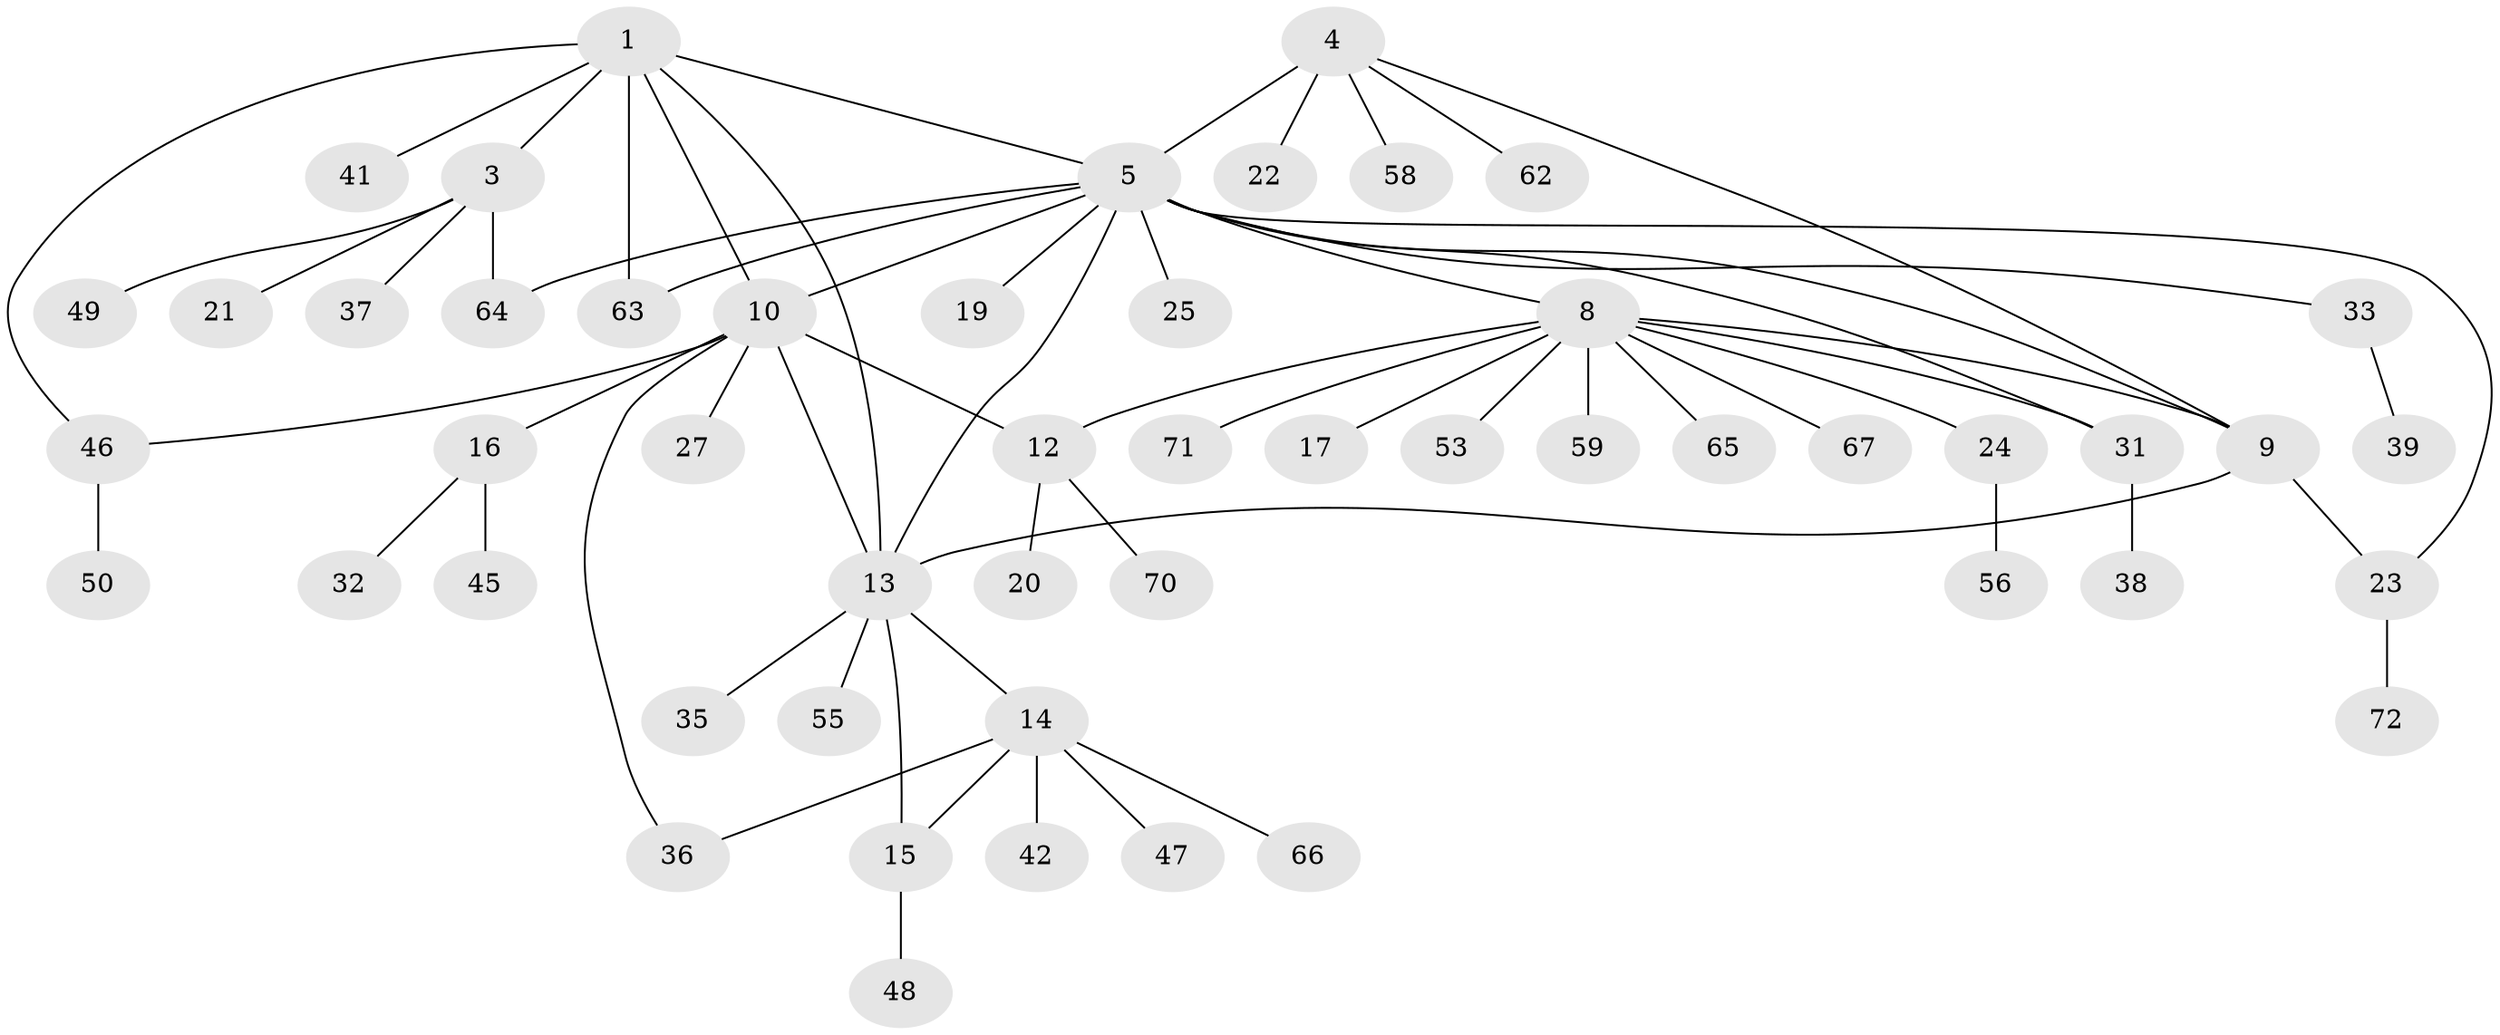 // Generated by graph-tools (version 1.1) at 2025/24/03/03/25 07:24:12]
// undirected, 51 vertices, 64 edges
graph export_dot {
graph [start="1"]
  node [color=gray90,style=filled];
  1 [super="+2"];
  3 [super="+28"];
  4 [super="+6"];
  5 [super="+7"];
  8 [super="+61"];
  9 [super="+43"];
  10 [super="+11"];
  12 [super="+18"];
  13 [super="+26"];
  14 [super="+30"];
  15 [super="+29"];
  16 [super="+34"];
  17;
  19;
  20 [super="+69"];
  21 [super="+54"];
  22;
  23 [super="+40"];
  24;
  25;
  27 [super="+51"];
  31 [super="+57"];
  32;
  33;
  35 [super="+44"];
  36;
  37 [super="+52"];
  38 [super="+68"];
  39;
  41;
  42;
  45;
  46 [super="+60"];
  47;
  48;
  49;
  50;
  53;
  55;
  56;
  58;
  59;
  62;
  63;
  64;
  65;
  66;
  67;
  70;
  71;
  72;
  1 -- 3 [weight=2];
  1 -- 5 [weight=2];
  1 -- 13;
  1 -- 41;
  1 -- 63;
  1 -- 10;
  1 -- 46;
  3 -- 21;
  3 -- 37;
  3 -- 49;
  3 -- 64;
  4 -- 5 [weight=2];
  4 -- 58;
  4 -- 22;
  4 -- 9;
  4 -- 62;
  5 -- 13;
  5 -- 23;
  5 -- 25;
  5 -- 31;
  5 -- 10;
  5 -- 64;
  5 -- 33;
  5 -- 8;
  5 -- 9;
  5 -- 19;
  5 -- 63;
  8 -- 9;
  8 -- 12;
  8 -- 17;
  8 -- 24;
  8 -- 53;
  8 -- 59;
  8 -- 65;
  8 -- 67;
  8 -- 71;
  8 -- 31;
  9 -- 13;
  9 -- 23;
  10 -- 12 [weight=2];
  10 -- 16;
  10 -- 36;
  10 -- 27;
  10 -- 13;
  10 -- 46;
  12 -- 20;
  12 -- 70;
  13 -- 14;
  13 -- 15;
  13 -- 35;
  13 -- 55;
  14 -- 15;
  14 -- 36;
  14 -- 42;
  14 -- 47;
  14 -- 66;
  15 -- 48;
  16 -- 32;
  16 -- 45;
  23 -- 72;
  24 -- 56;
  31 -- 38;
  33 -- 39;
  46 -- 50;
}
